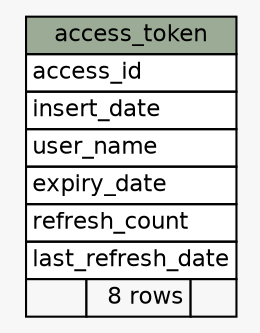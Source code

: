 // dot 2.38.0 on Windows 7 6.1
digraph "access_token" {
  graph [
    rankdir="RL"
    bgcolor="#f7f7f7"
  ];
  node [
    fontname="Helvetica"
    fontsize="11"
    shape="plaintext"
  ];
  edge [
    arrowsize="0.8"
  ];
  "access_token" [
    label=<
    <TABLE BORDER="0" CELLBORDER="1" CELLSPACING="0" BGCOLOR="#ffffff">
      <TR><TD PORT="access_token.heading" COLSPAN="3" BGCOLOR="#9bab96" ALIGN="CENTER">access_token</TD></TR>
      <TR><TD PORT="access_id" COLSPAN="3" ALIGN="LEFT">access_id</TD></TR>
      <TR><TD PORT="insert_date" COLSPAN="3" ALIGN="LEFT">insert_date</TD></TR>
      <TR><TD PORT="user_name" COLSPAN="3" ALIGN="LEFT">user_name</TD></TR>
      <TR><TD PORT="expiry_date" COLSPAN="3" ALIGN="LEFT">expiry_date</TD></TR>
      <TR><TD PORT="refresh_count" COLSPAN="3" ALIGN="LEFT">refresh_count</TD></TR>
      <TR><TD PORT="last_refresh_date" COLSPAN="3" ALIGN="LEFT">last_refresh_date</TD></TR>
      <TR><TD ALIGN="LEFT" BGCOLOR="#f7f7f7">  </TD><TD ALIGN="RIGHT" BGCOLOR="#f7f7f7">8 rows</TD><TD ALIGN="RIGHT" BGCOLOR="#f7f7f7">  </TD></TR>
    </TABLE>>
    URL="tables/access_token.html#"
    tooltip="access_token"
  ];
}

